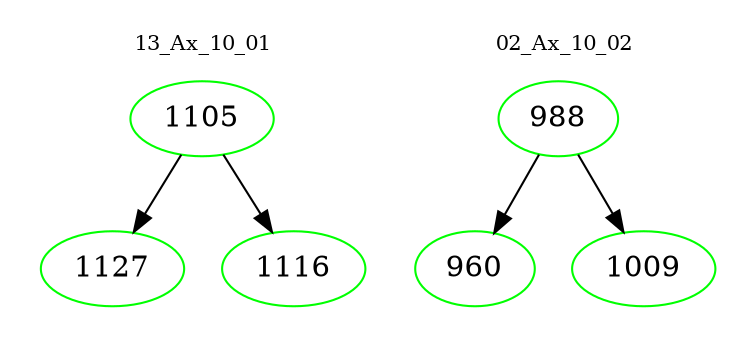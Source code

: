 digraph{
subgraph cluster_0 {
color = white
label = "13_Ax_10_01";
fontsize=10;
T0_1105 [label="1105", color="green"]
T0_1105 -> T0_1127 [color="black"]
T0_1127 [label="1127", color="green"]
T0_1105 -> T0_1116 [color="black"]
T0_1116 [label="1116", color="green"]
}
subgraph cluster_1 {
color = white
label = "02_Ax_10_02";
fontsize=10;
T1_988 [label="988", color="green"]
T1_988 -> T1_960 [color="black"]
T1_960 [label="960", color="green"]
T1_988 -> T1_1009 [color="black"]
T1_1009 [label="1009", color="green"]
}
}
